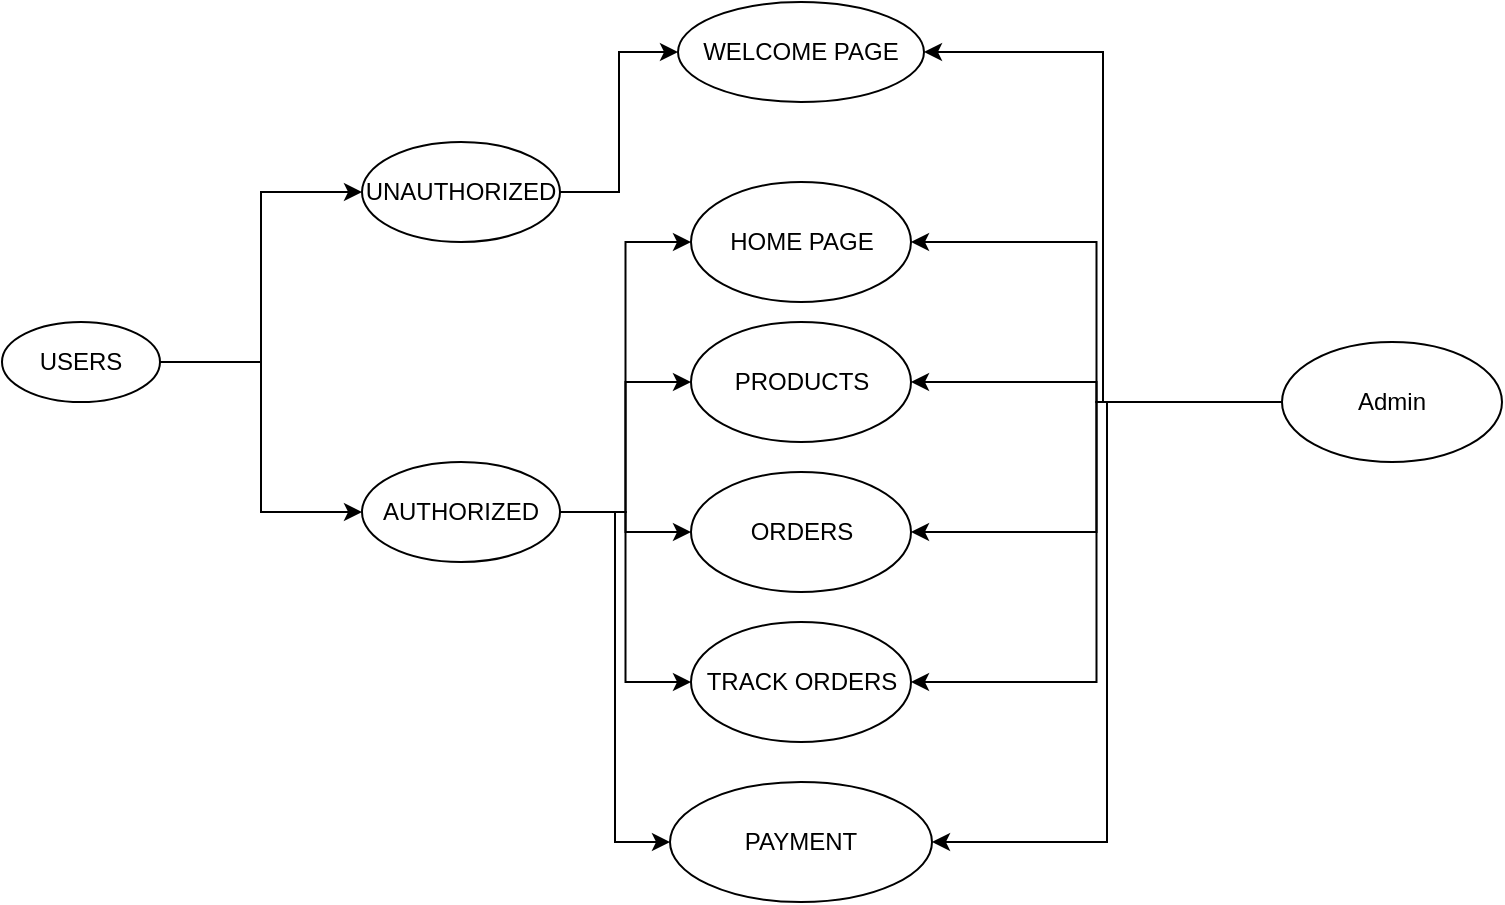 <mxfile version="24.7.6">
  <diagram name="Page-1" id="XCBX--5SyRzaNk4lKLup">
    <mxGraphModel dx="1221" dy="618" grid="1" gridSize="10" guides="1" tooltips="1" connect="1" arrows="1" fold="1" page="1" pageScale="1" pageWidth="827" pageHeight="1169" math="0" shadow="0">
      <root>
        <mxCell id="0" />
        <mxCell id="1" parent="0" />
        <mxCell id="AMS-HhjdzLdbXTeuCBuo-23" style="edgeStyle=orthogonalEdgeStyle;rounded=0;orthogonalLoop=1;jettySize=auto;html=1;exitX=1;exitY=0.5;exitDx=0;exitDy=0;entryX=0;entryY=0.5;entryDx=0;entryDy=0;" edge="1" parent="1" source="AMS-HhjdzLdbXTeuCBuo-2" target="AMS-HhjdzLdbXTeuCBuo-3">
          <mxGeometry relative="1" as="geometry" />
        </mxCell>
        <mxCell id="AMS-HhjdzLdbXTeuCBuo-24" style="edgeStyle=orthogonalEdgeStyle;rounded=0;orthogonalLoop=1;jettySize=auto;html=1;exitX=1;exitY=0.5;exitDx=0;exitDy=0;entryX=0;entryY=0.5;entryDx=0;entryDy=0;" edge="1" parent="1" source="AMS-HhjdzLdbXTeuCBuo-2" target="AMS-HhjdzLdbXTeuCBuo-4">
          <mxGeometry relative="1" as="geometry" />
        </mxCell>
        <mxCell id="AMS-HhjdzLdbXTeuCBuo-2" value="USERS" style="ellipse;whiteSpace=wrap;html=1;align=center;" vertex="1" parent="1">
          <mxGeometry x="20" y="250" width="79" height="40" as="geometry" />
        </mxCell>
        <mxCell id="AMS-HhjdzLdbXTeuCBuo-25" style="edgeStyle=orthogonalEdgeStyle;rounded=0;orthogonalLoop=1;jettySize=auto;html=1;exitX=1;exitY=0.5;exitDx=0;exitDy=0;entryX=0;entryY=0.5;entryDx=0;entryDy=0;" edge="1" parent="1" source="AMS-HhjdzLdbXTeuCBuo-3" target="AMS-HhjdzLdbXTeuCBuo-6">
          <mxGeometry relative="1" as="geometry" />
        </mxCell>
        <mxCell id="AMS-HhjdzLdbXTeuCBuo-3" value="UNAUTHORIZED" style="ellipse;whiteSpace=wrap;html=1;align=center;" vertex="1" parent="1">
          <mxGeometry x="200" y="160" width="99" height="50" as="geometry" />
        </mxCell>
        <mxCell id="AMS-HhjdzLdbXTeuCBuo-26" style="edgeStyle=orthogonalEdgeStyle;rounded=0;orthogonalLoop=1;jettySize=auto;html=1;exitX=1;exitY=0.5;exitDx=0;exitDy=0;entryX=0;entryY=0.5;entryDx=0;entryDy=0;" edge="1" parent="1" source="AMS-HhjdzLdbXTeuCBuo-4" target="AMS-HhjdzLdbXTeuCBuo-7">
          <mxGeometry relative="1" as="geometry" />
        </mxCell>
        <mxCell id="AMS-HhjdzLdbXTeuCBuo-27" style="edgeStyle=orthogonalEdgeStyle;rounded=0;orthogonalLoop=1;jettySize=auto;html=1;exitX=1;exitY=0.5;exitDx=0;exitDy=0;entryX=0;entryY=0.5;entryDx=0;entryDy=0;" edge="1" parent="1" source="AMS-HhjdzLdbXTeuCBuo-4" target="AMS-HhjdzLdbXTeuCBuo-8">
          <mxGeometry relative="1" as="geometry" />
        </mxCell>
        <mxCell id="AMS-HhjdzLdbXTeuCBuo-28" style="edgeStyle=orthogonalEdgeStyle;rounded=0;orthogonalLoop=1;jettySize=auto;html=1;exitX=1;exitY=0.5;exitDx=0;exitDy=0;entryX=0;entryY=0.5;entryDx=0;entryDy=0;" edge="1" parent="1" source="AMS-HhjdzLdbXTeuCBuo-4" target="AMS-HhjdzLdbXTeuCBuo-10">
          <mxGeometry relative="1" as="geometry" />
        </mxCell>
        <mxCell id="AMS-HhjdzLdbXTeuCBuo-29" style="edgeStyle=orthogonalEdgeStyle;rounded=0;orthogonalLoop=1;jettySize=auto;html=1;exitX=1;exitY=0.5;exitDx=0;exitDy=0;entryX=0;entryY=0.5;entryDx=0;entryDy=0;" edge="1" parent="1" source="AMS-HhjdzLdbXTeuCBuo-4" target="AMS-HhjdzLdbXTeuCBuo-12">
          <mxGeometry relative="1" as="geometry" />
        </mxCell>
        <mxCell id="AMS-HhjdzLdbXTeuCBuo-30" style="edgeStyle=orthogonalEdgeStyle;rounded=0;orthogonalLoop=1;jettySize=auto;html=1;exitX=1;exitY=0.5;exitDx=0;exitDy=0;entryX=0;entryY=0.5;entryDx=0;entryDy=0;" edge="1" parent="1" source="AMS-HhjdzLdbXTeuCBuo-4" target="AMS-HhjdzLdbXTeuCBuo-13">
          <mxGeometry relative="1" as="geometry" />
        </mxCell>
        <mxCell id="AMS-HhjdzLdbXTeuCBuo-4" value="AUTHORIZED" style="ellipse;whiteSpace=wrap;html=1;align=center;" vertex="1" parent="1">
          <mxGeometry x="200" y="320" width="99" height="50" as="geometry" />
        </mxCell>
        <mxCell id="AMS-HhjdzLdbXTeuCBuo-6" value="WELCOME PAGE" style="ellipse;whiteSpace=wrap;html=1;align=center;" vertex="1" parent="1">
          <mxGeometry x="358" y="90" width="123" height="50" as="geometry" />
        </mxCell>
        <mxCell id="AMS-HhjdzLdbXTeuCBuo-7" value="HOME PAGE" style="ellipse;whiteSpace=wrap;html=1;align=center;" vertex="1" parent="1">
          <mxGeometry x="364.5" y="180" width="110" height="60" as="geometry" />
        </mxCell>
        <mxCell id="AMS-HhjdzLdbXTeuCBuo-8" value="PRODUCTS" style="ellipse;whiteSpace=wrap;html=1;align=center;" vertex="1" parent="1">
          <mxGeometry x="364.5" y="250" width="110" height="60" as="geometry" />
        </mxCell>
        <mxCell id="AMS-HhjdzLdbXTeuCBuo-10" value="ORDERS" style="ellipse;whiteSpace=wrap;html=1;align=center;" vertex="1" parent="1">
          <mxGeometry x="364.5" y="325" width="110" height="60" as="geometry" />
        </mxCell>
        <mxCell id="AMS-HhjdzLdbXTeuCBuo-12" value="TRACK ORDERS" style="ellipse;whiteSpace=wrap;html=1;align=center;" vertex="1" parent="1">
          <mxGeometry x="364.5" y="400" width="110" height="60" as="geometry" />
        </mxCell>
        <mxCell id="AMS-HhjdzLdbXTeuCBuo-13" value="PAYMENT" style="ellipse;whiteSpace=wrap;html=1;align=center;" vertex="1" parent="1">
          <mxGeometry x="354" y="480" width="131" height="60" as="geometry" />
        </mxCell>
        <mxCell id="AMS-HhjdzLdbXTeuCBuo-17" style="edgeStyle=orthogonalEdgeStyle;rounded=0;orthogonalLoop=1;jettySize=auto;html=1;exitX=0;exitY=0.5;exitDx=0;exitDy=0;entryX=1;entryY=0.5;entryDx=0;entryDy=0;" edge="1" parent="1" source="AMS-HhjdzLdbXTeuCBuo-16" target="AMS-HhjdzLdbXTeuCBuo-6">
          <mxGeometry relative="1" as="geometry" />
        </mxCell>
        <mxCell id="AMS-HhjdzLdbXTeuCBuo-18" style="edgeStyle=orthogonalEdgeStyle;rounded=0;orthogonalLoop=1;jettySize=auto;html=1;exitX=0;exitY=0.5;exitDx=0;exitDy=0;entryX=1;entryY=0.5;entryDx=0;entryDy=0;" edge="1" parent="1" source="AMS-HhjdzLdbXTeuCBuo-16" target="AMS-HhjdzLdbXTeuCBuo-7">
          <mxGeometry relative="1" as="geometry" />
        </mxCell>
        <mxCell id="AMS-HhjdzLdbXTeuCBuo-19" style="edgeStyle=orthogonalEdgeStyle;rounded=0;orthogonalLoop=1;jettySize=auto;html=1;exitX=0;exitY=0.5;exitDx=0;exitDy=0;" edge="1" parent="1" source="AMS-HhjdzLdbXTeuCBuo-16" target="AMS-HhjdzLdbXTeuCBuo-8">
          <mxGeometry relative="1" as="geometry" />
        </mxCell>
        <mxCell id="AMS-HhjdzLdbXTeuCBuo-20" style="edgeStyle=orthogonalEdgeStyle;rounded=0;orthogonalLoop=1;jettySize=auto;html=1;exitX=0;exitY=0.5;exitDx=0;exitDy=0;entryX=1;entryY=0.5;entryDx=0;entryDy=0;" edge="1" parent="1" source="AMS-HhjdzLdbXTeuCBuo-16" target="AMS-HhjdzLdbXTeuCBuo-10">
          <mxGeometry relative="1" as="geometry" />
        </mxCell>
        <mxCell id="AMS-HhjdzLdbXTeuCBuo-21" style="edgeStyle=orthogonalEdgeStyle;rounded=0;orthogonalLoop=1;jettySize=auto;html=1;exitX=0;exitY=0.5;exitDx=0;exitDy=0;entryX=1;entryY=0.5;entryDx=0;entryDy=0;" edge="1" parent="1" source="AMS-HhjdzLdbXTeuCBuo-16" target="AMS-HhjdzLdbXTeuCBuo-12">
          <mxGeometry relative="1" as="geometry" />
        </mxCell>
        <mxCell id="AMS-HhjdzLdbXTeuCBuo-22" style="edgeStyle=orthogonalEdgeStyle;rounded=0;orthogonalLoop=1;jettySize=auto;html=1;exitX=0;exitY=0.5;exitDx=0;exitDy=0;entryX=1;entryY=0.5;entryDx=0;entryDy=0;" edge="1" parent="1" source="AMS-HhjdzLdbXTeuCBuo-16" target="AMS-HhjdzLdbXTeuCBuo-13">
          <mxGeometry relative="1" as="geometry" />
        </mxCell>
        <mxCell id="AMS-HhjdzLdbXTeuCBuo-16" value="Admin" style="ellipse;whiteSpace=wrap;html=1;align=center;" vertex="1" parent="1">
          <mxGeometry x="660" y="260" width="110" height="60" as="geometry" />
        </mxCell>
      </root>
    </mxGraphModel>
  </diagram>
</mxfile>
